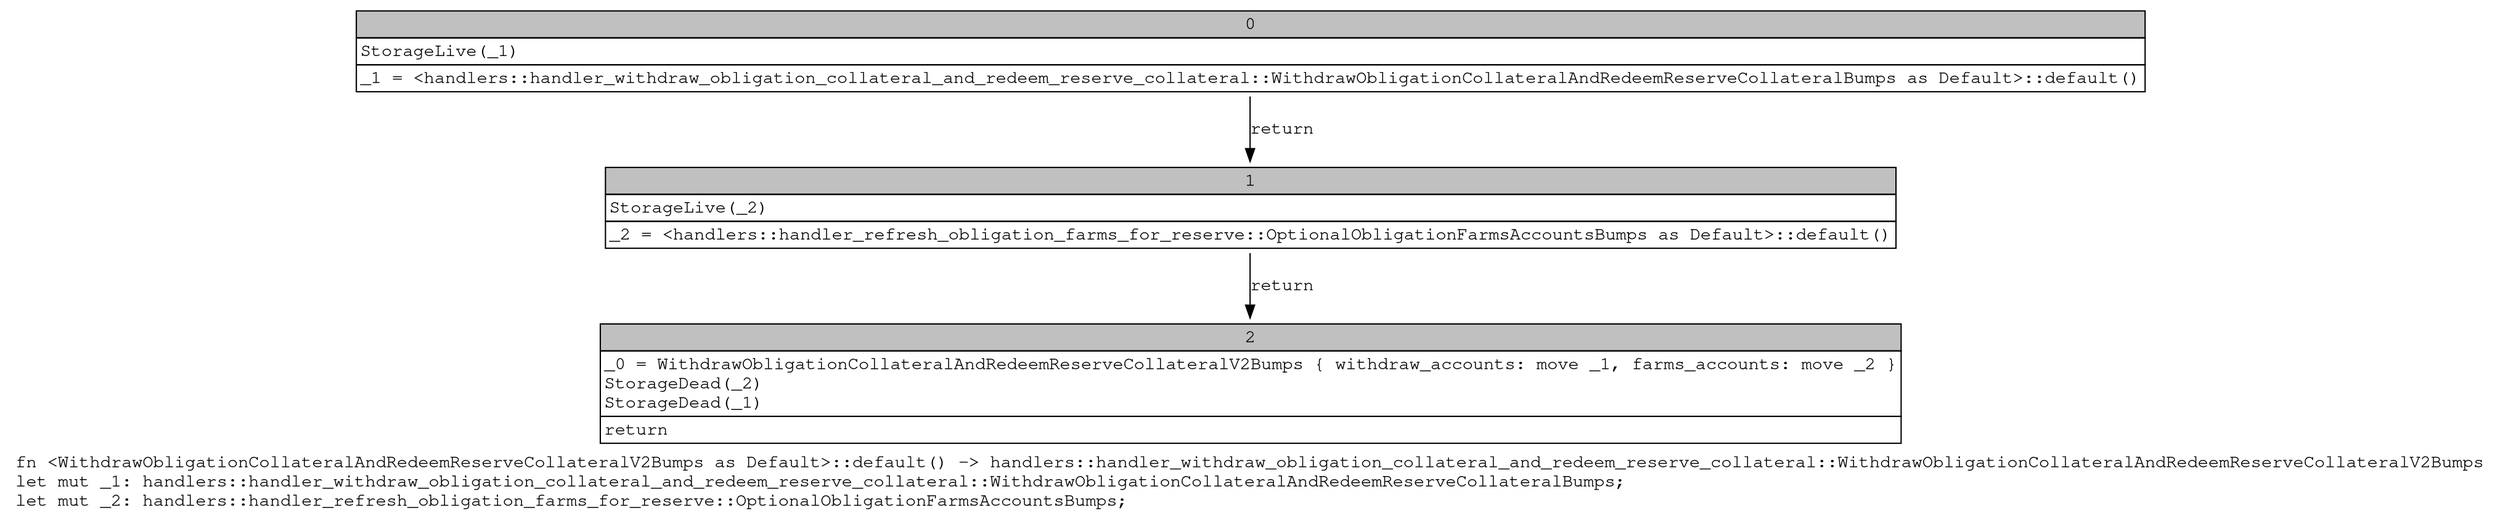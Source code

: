 digraph Mir_0_6274 {
    graph [fontname="Courier, monospace"];
    node [fontname="Courier, monospace"];
    edge [fontname="Courier, monospace"];
    label=<fn &lt;WithdrawObligationCollateralAndRedeemReserveCollateralV2Bumps as Default&gt;::default() -&gt; handlers::handler_withdraw_obligation_collateral_and_redeem_reserve_collateral::WithdrawObligationCollateralAndRedeemReserveCollateralV2Bumps<br align="left"/>let mut _1: handlers::handler_withdraw_obligation_collateral_and_redeem_reserve_collateral::WithdrawObligationCollateralAndRedeemReserveCollateralBumps;<br align="left"/>let mut _2: handlers::handler_refresh_obligation_farms_for_reserve::OptionalObligationFarmsAccountsBumps;<br align="left"/>>;
    bb0__0_6274 [shape="none", label=<<table border="0" cellborder="1" cellspacing="0"><tr><td bgcolor="gray" align="center" colspan="1">0</td></tr><tr><td align="left" balign="left">StorageLive(_1)<br/></td></tr><tr><td align="left">_1 = &lt;handlers::handler_withdraw_obligation_collateral_and_redeem_reserve_collateral::WithdrawObligationCollateralAndRedeemReserveCollateralBumps as Default&gt;::default()</td></tr></table>>];
    bb1__0_6274 [shape="none", label=<<table border="0" cellborder="1" cellspacing="0"><tr><td bgcolor="gray" align="center" colspan="1">1</td></tr><tr><td align="left" balign="left">StorageLive(_2)<br/></td></tr><tr><td align="left">_2 = &lt;handlers::handler_refresh_obligation_farms_for_reserve::OptionalObligationFarmsAccountsBumps as Default&gt;::default()</td></tr></table>>];
    bb2__0_6274 [shape="none", label=<<table border="0" cellborder="1" cellspacing="0"><tr><td bgcolor="gray" align="center" colspan="1">2</td></tr><tr><td align="left" balign="left">_0 = WithdrawObligationCollateralAndRedeemReserveCollateralV2Bumps { withdraw_accounts: move _1, farms_accounts: move _2 }<br/>StorageDead(_2)<br/>StorageDead(_1)<br/></td></tr><tr><td align="left">return</td></tr></table>>];
    bb0__0_6274 -> bb1__0_6274 [label="return"];
    bb1__0_6274 -> bb2__0_6274 [label="return"];
}
